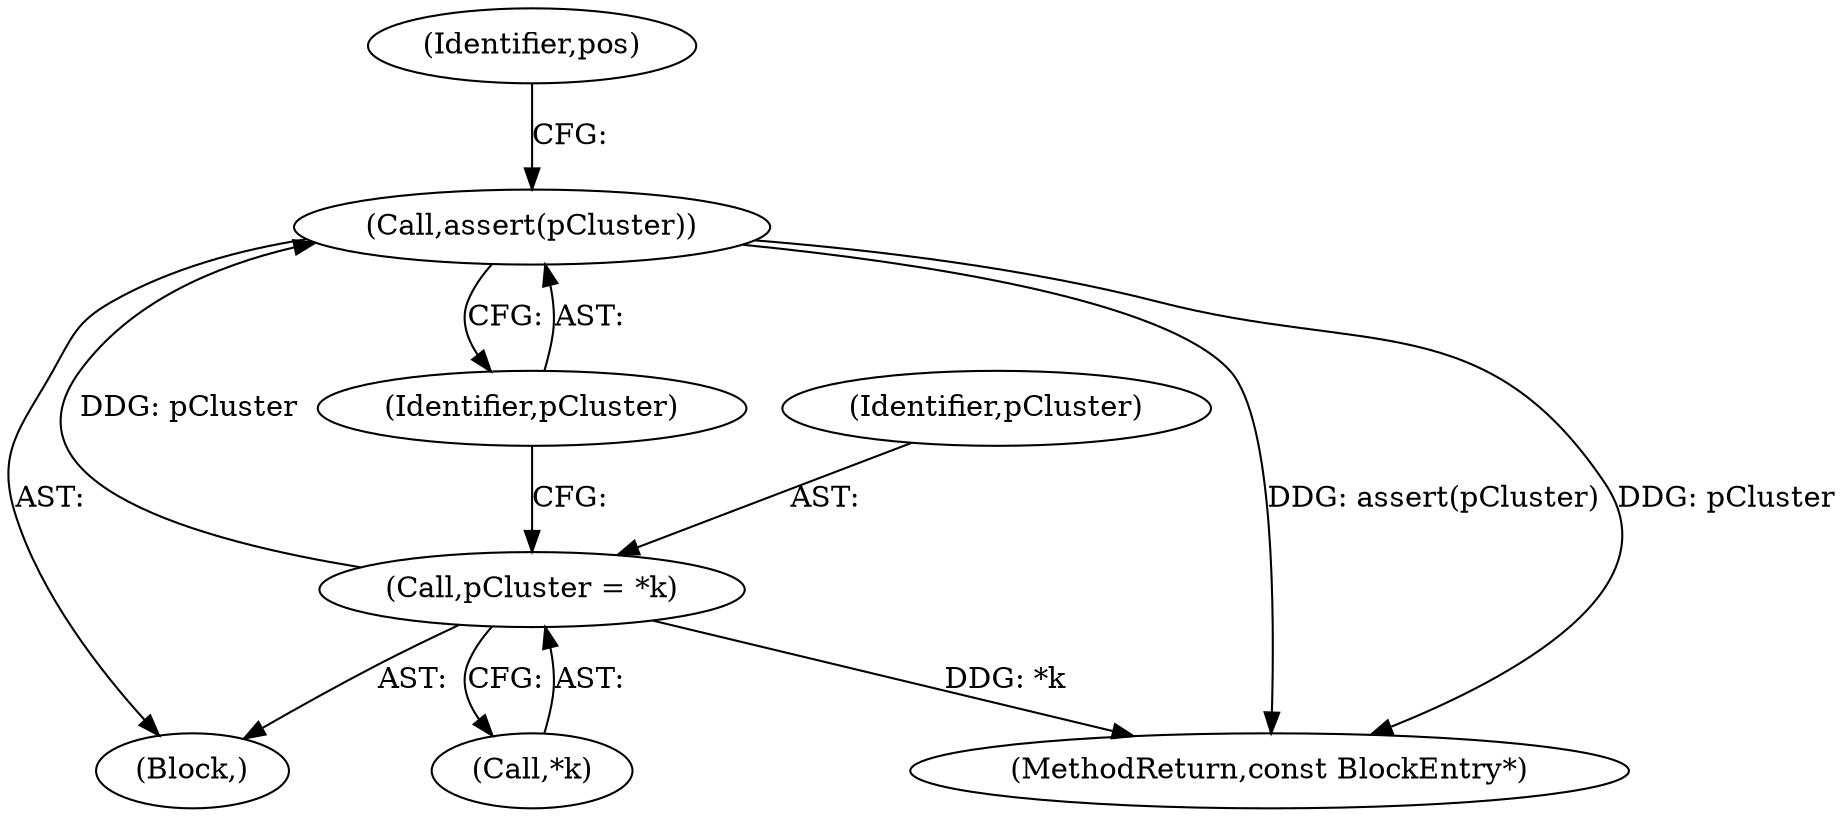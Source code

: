 digraph "1_Android_04839626ed859623901ebd3a5fd483982186b59d_50@API" {
"1000149" [label="(Call,assert(pCluster))"];
"1000145" [label="(Call,pCluster = *k)"];
"1000150" [label="(Identifier,pCluster)"];
"1000131" [label="(Block,)"];
"1000146" [label="(Identifier,pCluster)"];
"1000145" [label="(Call,pCluster = *k)"];
"1000153" [label="(Identifier,pos)"];
"1000225" [label="(MethodReturn,const BlockEntry*)"];
"1000147" [label="(Call,*k)"];
"1000149" [label="(Call,assert(pCluster))"];
"1000149" -> "1000131"  [label="AST: "];
"1000149" -> "1000150"  [label="CFG: "];
"1000150" -> "1000149"  [label="AST: "];
"1000153" -> "1000149"  [label="CFG: "];
"1000149" -> "1000225"  [label="DDG: assert(pCluster)"];
"1000149" -> "1000225"  [label="DDG: pCluster"];
"1000145" -> "1000149"  [label="DDG: pCluster"];
"1000145" -> "1000131"  [label="AST: "];
"1000145" -> "1000147"  [label="CFG: "];
"1000146" -> "1000145"  [label="AST: "];
"1000147" -> "1000145"  [label="AST: "];
"1000150" -> "1000145"  [label="CFG: "];
"1000145" -> "1000225"  [label="DDG: *k"];
}
